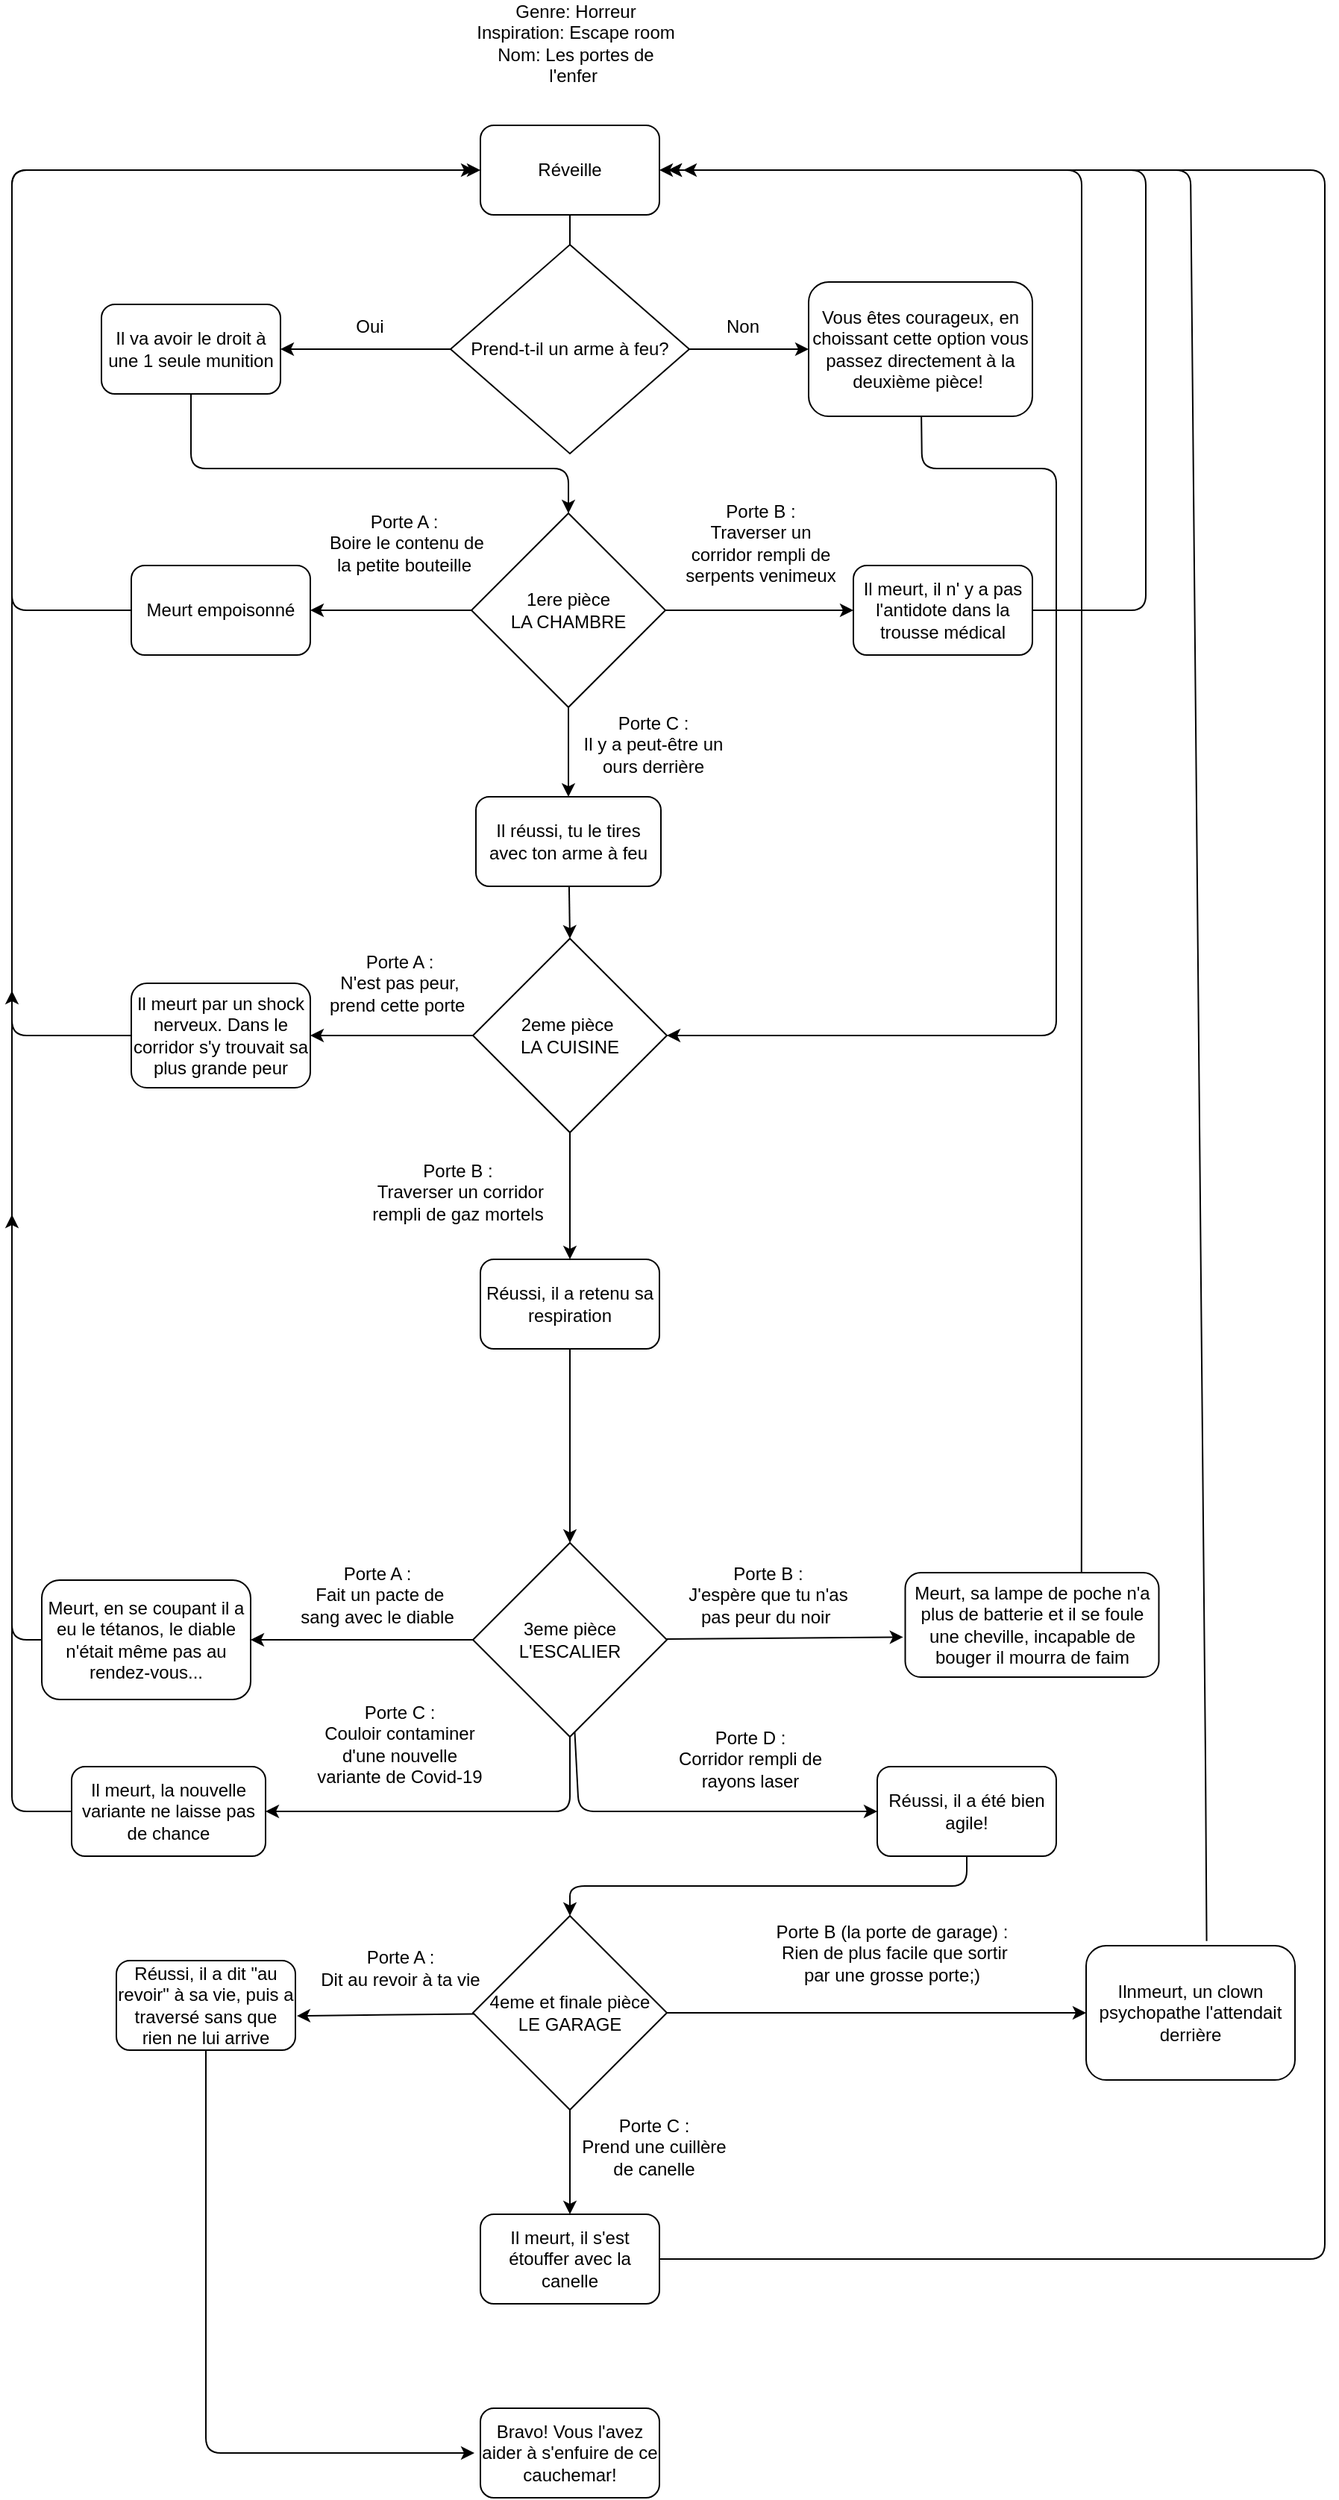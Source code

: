 <mxfile>
    <diagram id="4P1XQo7u9u3tAOibduNe" name="Page-1">
        <mxGraphModel dx="809" dy="1732" grid="1" gridSize="10" guides="1" tooltips="1" connect="1" arrows="1" fold="1" page="1" pageScale="1" pageWidth="827" pageHeight="1169" math="0" shadow="0">
            <root>
                <mxCell id="0"/>
                <mxCell id="1" parent="0"/>
                <mxCell id="2" value="Réveille" style="rounded=1;whiteSpace=wrap;html=1;" parent="1" vertex="1">
                    <mxGeometry x="354" y="-90" width="120" height="60" as="geometry"/>
                </mxCell>
                <mxCell id="17" style="edgeStyle=none;html=1;entryX=0.5;entryY=0;entryDx=0;entryDy=0;" parent="1" source="7" target="15" edge="1">
                    <mxGeometry relative="1" as="geometry">
                        <mxPoint x="414" y="310" as="targetPoint"/>
                    </mxGeometry>
                </mxCell>
                <mxCell id="18" style="edgeStyle=none;html=1;entryX=0;entryY=0.5;entryDx=0;entryDy=0;" parent="1" source="7" target="16" edge="1">
                    <mxGeometry relative="1" as="geometry"/>
                </mxCell>
                <mxCell id="19" style="edgeStyle=none;html=1;entryX=1;entryY=0.5;entryDx=0;entryDy=0;" parent="1" source="7" target="14" edge="1">
                    <mxGeometry relative="1" as="geometry"/>
                </mxCell>
                <mxCell id="7" value="&lt;span&gt;1ere pièce&lt;/span&gt;&lt;br&gt;&lt;span&gt;LA CHAMBRE&lt;/span&gt;" style="rhombus;whiteSpace=wrap;html=1;" parent="1" vertex="1">
                    <mxGeometry x="348" y="170" width="130" height="130" as="geometry"/>
                </mxCell>
                <mxCell id="25" style="edgeStyle=none;html=1;entryX=1;entryY=0.5;entryDx=0;entryDy=0;" parent="1" source="11" target="24" edge="1">
                    <mxGeometry relative="1" as="geometry"/>
                </mxCell>
                <mxCell id="26" style="edgeStyle=none;html=1;entryX=0.5;entryY=0;entryDx=0;entryDy=0;" parent="1" source="11" target="23" edge="1">
                    <mxGeometry relative="1" as="geometry"/>
                </mxCell>
                <mxCell id="11" value="&lt;span&gt;2eme pièce&amp;nbsp;&lt;/span&gt;&lt;br&gt;&lt;span&gt;LA CUISINE&lt;/span&gt;" style="rhombus;whiteSpace=wrap;html=1;" parent="1" vertex="1">
                    <mxGeometry x="349" y="455" width="130" height="130" as="geometry"/>
                </mxCell>
                <mxCell id="33" style="edgeStyle=none;html=1;entryX=1;entryY=0.5;entryDx=0;entryDy=0;" parent="1" source="12" target="32" edge="1">
                    <mxGeometry relative="1" as="geometry"/>
                </mxCell>
                <mxCell id="34" style="edgeStyle=none;html=1;entryX=1;entryY=0.5;entryDx=0;entryDy=0;" parent="1" source="12" target="30" edge="1">
                    <mxGeometry relative="1" as="geometry">
                        <Array as="points">
                            <mxPoint x="414" y="1040"/>
                            <mxPoint x="340" y="1040"/>
                            <mxPoint x="280" y="1040"/>
                        </Array>
                    </mxGeometry>
                </mxCell>
                <mxCell id="35" style="edgeStyle=none;html=1;entryX=-0.008;entryY=0.617;entryDx=0;entryDy=0;entryPerimeter=0;" parent="1" source="12" target="31" edge="1">
                    <mxGeometry relative="1" as="geometry"/>
                </mxCell>
                <mxCell id="36" style="edgeStyle=none;html=1;entryX=0;entryY=0.5;entryDx=0;entryDy=0;" parent="1" source="12" target="29" edge="1">
                    <mxGeometry relative="1" as="geometry">
                        <Array as="points">
                            <mxPoint x="420" y="1040"/>
                        </Array>
                    </mxGeometry>
                </mxCell>
                <mxCell id="12" value="&lt;span&gt;3eme pièce&lt;/span&gt;&lt;br&gt;&lt;span&gt;L'ESCALIER&lt;/span&gt;" style="rhombus;whiteSpace=wrap;html=1;" parent="1" vertex="1">
                    <mxGeometry x="349" y="860" width="130" height="130" as="geometry"/>
                </mxCell>
                <mxCell id="43" style="edgeStyle=none;html=1;entryX=1.008;entryY=0.617;entryDx=0;entryDy=0;entryPerimeter=0;" parent="1" source="13" target="42" edge="1">
                    <mxGeometry relative="1" as="geometry"/>
                </mxCell>
                <mxCell id="44" style="edgeStyle=none;html=1;entryX=0;entryY=0.5;entryDx=0;entryDy=0;" parent="1" source="13" target="41" edge="1">
                    <mxGeometry relative="1" as="geometry"/>
                </mxCell>
                <mxCell id="45" style="edgeStyle=none;html=1;entryX=0.5;entryY=0;entryDx=0;entryDy=0;" parent="1" source="13" target="40" edge="1">
                    <mxGeometry relative="1" as="geometry"/>
                </mxCell>
                <mxCell id="13" value="&lt;span&gt;4eme et finale pièce&lt;/span&gt;&lt;br&gt;&lt;span&gt;LE GARAGE&lt;/span&gt;" style="rhombus;whiteSpace=wrap;html=1;" parent="1" vertex="1">
                    <mxGeometry x="349" y="1110" width="130" height="130" as="geometry"/>
                </mxCell>
                <mxCell id="22" style="edgeStyle=none;html=1;entryX=0;entryY=0.5;entryDx=0;entryDy=0;" parent="1" source="14" target="2" edge="1">
                    <mxGeometry relative="1" as="geometry">
                        <mxPoint x="190" y="-60" as="targetPoint"/>
                        <Array as="points">
                            <mxPoint x="40" y="235"/>
                            <mxPoint x="40" y="-60"/>
                        </Array>
                    </mxGeometry>
                </mxCell>
                <mxCell id="14" value="Meurt empoisonné" style="rounded=1;whiteSpace=wrap;html=1;" parent="1" vertex="1">
                    <mxGeometry x="120" y="205" width="120" height="60" as="geometry"/>
                </mxCell>
                <mxCell id="20" style="edgeStyle=none;html=1;entryX=0.5;entryY=0;entryDx=0;entryDy=0;" parent="1" source="15" target="11" edge="1">
                    <mxGeometry relative="1" as="geometry"/>
                </mxCell>
                <mxCell id="15" value="Il réussi, tu le tires avec ton arme à feu" style="rounded=1;whiteSpace=wrap;html=1;" parent="1" vertex="1">
                    <mxGeometry x="351" y="360" width="124" height="60" as="geometry"/>
                </mxCell>
                <mxCell id="21" style="edgeStyle=none;html=1;entryX=1;entryY=0.5;entryDx=0;entryDy=0;" parent="1" source="16" target="2" edge="1">
                    <mxGeometry relative="1" as="geometry">
                        <mxPoint x="660" y="-60" as="targetPoint"/>
                        <Array as="points">
                            <mxPoint x="800" y="235"/>
                            <mxPoint x="800" y="-60"/>
                        </Array>
                    </mxGeometry>
                </mxCell>
                <mxCell id="16" value="Il meurt, il n' y a pas l'antidote dans la trousse médical" style="rounded=1;whiteSpace=wrap;html=1;" parent="1" vertex="1">
                    <mxGeometry x="604" y="205" width="120" height="60" as="geometry"/>
                </mxCell>
                <mxCell id="28" style="edgeStyle=none;html=1;entryX=0.5;entryY=0;entryDx=0;entryDy=0;" parent="1" source="23" target="12" edge="1">
                    <mxGeometry relative="1" as="geometry">
                        <mxPoint x="560" y="810" as="targetPoint"/>
                        <Array as="points">
                            <mxPoint x="414" y="770"/>
                            <mxPoint x="414" y="820"/>
                        </Array>
                    </mxGeometry>
                </mxCell>
                <mxCell id="23" value="Réussi, il a retenu sa respiration" style="rounded=1;whiteSpace=wrap;html=1;" parent="1" vertex="1">
                    <mxGeometry x="354" y="670" width="120" height="60" as="geometry"/>
                </mxCell>
                <mxCell id="27" style="edgeStyle=none;html=1;" parent="1" source="24" edge="1">
                    <mxGeometry relative="1" as="geometry">
                        <mxPoint x="350" y="-60" as="targetPoint"/>
                        <Array as="points">
                            <mxPoint x="40" y="520"/>
                            <mxPoint x="40" y="-60"/>
                        </Array>
                    </mxGeometry>
                </mxCell>
                <mxCell id="24" value="Il meurt par un shock nerveux. Dans le corridor s'y trouvait sa plus grande peur" style="rounded=1;whiteSpace=wrap;html=1;" parent="1" vertex="1">
                    <mxGeometry x="120" y="485" width="120" height="70" as="geometry"/>
                </mxCell>
                <mxCell id="46" style="edgeStyle=none;html=1;entryX=0.5;entryY=0;entryDx=0;entryDy=0;" parent="1" source="29" target="13" edge="1">
                    <mxGeometry relative="1" as="geometry">
                        <mxPoint x="410" y="1070" as="targetPoint"/>
                        <Array as="points">
                            <mxPoint x="680" y="1090"/>
                            <mxPoint x="414" y="1090"/>
                        </Array>
                    </mxGeometry>
                </mxCell>
                <mxCell id="29" value="Réussi, il a été bien agile!" style="rounded=1;whiteSpace=wrap;html=1;" parent="1" vertex="1">
                    <mxGeometry x="620" y="1010" width="120" height="60" as="geometry"/>
                </mxCell>
                <mxCell id="39" style="edgeStyle=none;html=1;" parent="1" source="30" edge="1">
                    <mxGeometry relative="1" as="geometry">
                        <mxPoint x="40" y="640" as="targetPoint"/>
                        <Array as="points">
                            <mxPoint x="40" y="1040"/>
                            <mxPoint x="40" y="930"/>
                        </Array>
                    </mxGeometry>
                </mxCell>
                <mxCell id="30" value="Il meurt, la nouvelle variante ne laisse pas de chance" style="rounded=1;whiteSpace=wrap;html=1;" parent="1" vertex="1">
                    <mxGeometry x="80" y="1010" width="130" height="60" as="geometry"/>
                </mxCell>
                <mxCell id="37" style="edgeStyle=none;html=1;exitX=0.695;exitY=0.017;exitDx=0;exitDy=0;exitPerimeter=0;" parent="1" source="31" edge="1">
                    <mxGeometry relative="1" as="geometry">
                        <mxPoint x="480" y="-60" as="targetPoint"/>
                        <Array as="points">
                            <mxPoint x="757" y="800"/>
                            <mxPoint x="757" y="50"/>
                            <mxPoint x="757" y="-60"/>
                        </Array>
                    </mxGeometry>
                </mxCell>
                <mxCell id="31" value="Meurt, sa lampe de poche n'a plus de batterie et il se foule une cheville, incapable de bouger il mourra de faim" style="rounded=1;whiteSpace=wrap;html=1;" parent="1" vertex="1">
                    <mxGeometry x="638.75" y="880" width="170" height="70" as="geometry"/>
                </mxCell>
                <mxCell id="38" style="edgeStyle=none;html=1;exitX=0;exitY=0.5;exitDx=0;exitDy=0;" parent="1" source="32" edge="1">
                    <mxGeometry relative="1" as="geometry">
                        <mxPoint x="40" y="490" as="targetPoint"/>
                        <Array as="points">
                            <mxPoint x="40" y="925"/>
                        </Array>
                        <mxPoint x="40" y="940" as="sourcePoint"/>
                    </mxGeometry>
                </mxCell>
                <mxCell id="32" value="Meurt, en se coupant il a eu le tétanos, le diable n'était même pas au rendez-vous..." style="rounded=1;whiteSpace=wrap;html=1;" parent="1" vertex="1">
                    <mxGeometry x="60" y="885" width="140" height="80" as="geometry"/>
                </mxCell>
                <mxCell id="50" style="edgeStyle=none;html=1;" parent="1" source="40" edge="1">
                    <mxGeometry relative="1" as="geometry">
                        <mxPoint x="490" y="-60" as="targetPoint"/>
                        <Array as="points">
                            <mxPoint x="920" y="1340"/>
                            <mxPoint x="920" y="-60"/>
                        </Array>
                    </mxGeometry>
                </mxCell>
                <mxCell id="40" value="Il meurt, il s'est étouffer avec la canelle" style="rounded=1;whiteSpace=wrap;html=1;" parent="1" vertex="1">
                    <mxGeometry x="354" y="1310" width="120" height="60" as="geometry"/>
                </mxCell>
                <mxCell id="49" style="edgeStyle=none;html=1;exitX=0.577;exitY=-0.035;exitDx=0;exitDy=0;exitPerimeter=0;" parent="1" source="41" edge="1">
                    <mxGeometry relative="1" as="geometry">
                        <mxPoint x="480" y="-60" as="targetPoint"/>
                        <Array as="points">
                            <mxPoint x="840" y="1005"/>
                            <mxPoint x="830" y="-60"/>
                        </Array>
                    </mxGeometry>
                </mxCell>
                <mxCell id="41" value="Ilnmeurt, un clown psychopathe l'attendait derrière" style="rounded=1;whiteSpace=wrap;html=1;" parent="1" vertex="1">
                    <mxGeometry x="760" y="1130" width="140" height="90" as="geometry"/>
                </mxCell>
                <mxCell id="48" style="edgeStyle=none;html=1;" parent="1" source="42" edge="1">
                    <mxGeometry relative="1" as="geometry">
                        <mxPoint x="350" y="1470" as="targetPoint"/>
                        <Array as="points">
                            <mxPoint x="170" y="1470"/>
                        </Array>
                    </mxGeometry>
                </mxCell>
                <mxCell id="42" value="Réussi, il a dit &quot;au revoir&quot; à sa vie, puis a traversé sans que rien ne lui arrive" style="rounded=1;whiteSpace=wrap;html=1;" parent="1" vertex="1">
                    <mxGeometry x="110" y="1140" width="120" height="60" as="geometry"/>
                </mxCell>
                <mxCell id="47" value="Bravo! Vous l'avez aider à s'enfuire de ce cauchemar!" style="rounded=1;whiteSpace=wrap;html=1;" parent="1" vertex="1">
                    <mxGeometry x="354" y="1440" width="120" height="60" as="geometry"/>
                </mxCell>
                <mxCell id="52" value="&lt;span&gt;Porte A :&lt;/span&gt;&lt;br&gt;&lt;span&gt;&amp;nbsp;Boire le contenu de la petite bouteille&lt;/span&gt;" style="text;html=1;strokeColor=none;fillColor=none;align=center;verticalAlign=middle;whiteSpace=wrap;rounded=0;" parent="1" vertex="1">
                    <mxGeometry x="242.5" y="175" width="120" height="30" as="geometry"/>
                </mxCell>
                <mxCell id="53" value="&lt;span&gt;Porte B :&lt;/span&gt;&lt;br&gt;&lt;span&gt;Traverser un corridor rempli de serpents venimeux&lt;/span&gt;" style="text;html=1;strokeColor=none;fillColor=none;align=center;verticalAlign=middle;whiteSpace=wrap;rounded=0;" parent="1" vertex="1">
                    <mxGeometry x="487" y="175" width="110" height="30" as="geometry"/>
                </mxCell>
                <mxCell id="54" value="&lt;span&gt;Porte C :&lt;/span&gt;&lt;br&gt;&lt;span&gt;Il y a peut-être un ours derrière&lt;/span&gt;" style="text;html=1;strokeColor=none;fillColor=none;align=center;verticalAlign=middle;whiteSpace=wrap;rounded=0;" parent="1" vertex="1">
                    <mxGeometry x="420" y="310" width="100" height="30" as="geometry"/>
                </mxCell>
                <mxCell id="55" value="&lt;span&gt;Porte A :&lt;/span&gt;&lt;br&gt;&lt;span&gt;N'est pas peur, prend cette porte&amp;nbsp;&lt;/span&gt;" style="text;html=1;strokeColor=none;fillColor=none;align=center;verticalAlign=middle;whiteSpace=wrap;rounded=0;" parent="1" vertex="1">
                    <mxGeometry x="250" y="470" width="100" height="30" as="geometry"/>
                </mxCell>
                <mxCell id="56" value="&lt;span&gt;Porte B :&lt;/span&gt;&lt;br&gt;&lt;span&gt;&amp;nbsp;Traverser un corridor rempli de gaz mortels&lt;/span&gt;" style="text;html=1;strokeColor=none;fillColor=none;align=center;verticalAlign=middle;whiteSpace=wrap;rounded=0;" parent="1" vertex="1">
                    <mxGeometry x="280" y="610" width="117.5" height="30" as="geometry"/>
                </mxCell>
                <mxCell id="57" value="&lt;span style=&quot;font-family: &amp;#34;helvetica&amp;#34;&quot;&gt;Porte A :&lt;/span&gt;&lt;br style=&quot;font-family: &amp;#34;helvetica&amp;#34;&quot;&gt;&lt;span style=&quot;font-family: &amp;#34;helvetica&amp;#34;&quot;&gt;&amp;nbsp;Fait un pacte de sang avec le diable&lt;/span&gt;" style="text;html=1;strokeColor=none;fillColor=none;align=center;verticalAlign=middle;whiteSpace=wrap;rounded=0;rotation=0;" parent="1" vertex="1">
                    <mxGeometry x="230" y="880" width="110" height="30" as="geometry"/>
                </mxCell>
                <mxCell id="58" value="&lt;span&gt;Porte B :&lt;/span&gt;&lt;br&gt;&lt;span&gt;J'espère que tu n'as pas peur du noir&amp;nbsp;&lt;/span&gt;" style="text;html=1;strokeColor=none;fillColor=none;align=center;verticalAlign=middle;whiteSpace=wrap;rounded=0;" parent="1" vertex="1">
                    <mxGeometry x="490" y="880" width="114" height="30" as="geometry"/>
                </mxCell>
                <mxCell id="59" value="&lt;span&gt;Porte C :&lt;/span&gt;&lt;br&gt;&lt;span&gt;Couloir contaminer d'une nouvelle variante de Covid-19&lt;/span&gt;" style="text;html=1;strokeColor=none;fillColor=none;align=center;verticalAlign=middle;whiteSpace=wrap;rounded=0;" parent="1" vertex="1">
                    <mxGeometry x="240" y="980" width="120" height="30" as="geometry"/>
                </mxCell>
                <mxCell id="60" value="&lt;span&gt;Porte D :&lt;/span&gt;&lt;br&gt;&lt;span&gt;Corridor rempli de rayons laser&lt;/span&gt;" style="text;html=1;strokeColor=none;fillColor=none;align=center;verticalAlign=middle;whiteSpace=wrap;rounded=0;" parent="1" vertex="1">
                    <mxGeometry x="470" y="990" width="130" height="30" as="geometry"/>
                </mxCell>
                <mxCell id="61" value="&lt;span&gt;Porte A :&lt;/span&gt;&lt;br&gt;&lt;span&gt;Dit au revoir à ta vie&lt;/span&gt;" style="text;html=1;strokeColor=none;fillColor=none;align=center;verticalAlign=middle;whiteSpace=wrap;rounded=0;" parent="1" vertex="1">
                    <mxGeometry x="242.5" y="1130" width="115" height="30" as="geometry"/>
                </mxCell>
                <mxCell id="62" value="&lt;span&gt;Porte B (la porte de garage) :&lt;/span&gt;&lt;br&gt;&lt;span&gt;&amp;nbsp;Rien de plus facile que sortir par une grosse porte;)&lt;/span&gt;" style="text;html=1;strokeColor=none;fillColor=none;align=center;verticalAlign=middle;whiteSpace=wrap;rounded=0;" parent="1" vertex="1">
                    <mxGeometry x="550" y="1120" width="160" height="30" as="geometry"/>
                </mxCell>
                <mxCell id="63" value="&lt;span&gt;Porte C :&lt;/span&gt;&lt;br&gt;&lt;span&gt;Prend une cuillère de canelle&lt;/span&gt;" style="text;html=1;strokeColor=none;fillColor=none;align=center;verticalAlign=middle;whiteSpace=wrap;rounded=0;" parent="1" vertex="1">
                    <mxGeometry x="414.5" y="1250" width="111" height="30" as="geometry"/>
                </mxCell>
                <mxCell id="65" value="Genre: Horreur&lt;br&gt;Inspiration: Escape room&lt;br&gt;Nom: Les portes de l'enfer&amp;nbsp;" style="text;html=1;strokeColor=none;fillColor=none;align=center;verticalAlign=middle;whiteSpace=wrap;rounded=0;" parent="1" vertex="1">
                    <mxGeometry x="349" y="-160" width="138" height="30" as="geometry"/>
                </mxCell>
                <mxCell id="71" style="edgeStyle=none;html=1;exitX=0;exitY=0.5;exitDx=0;exitDy=0;entryX=1;entryY=0.5;entryDx=0;entryDy=0;" parent="1" source="67" target="70" edge="1">
                    <mxGeometry relative="1" as="geometry"/>
                </mxCell>
                <mxCell id="72" style="edgeStyle=none;html=1;exitX=1;exitY=0.5;exitDx=0;exitDy=0;entryX=0;entryY=0.5;entryDx=0;entryDy=0;" parent="1" source="67" target="69" edge="1">
                    <mxGeometry relative="1" as="geometry"/>
                </mxCell>
                <mxCell id="67" value="Prend-t-il un arme à feu?" style="rhombus;whiteSpace=wrap;html=1;" parent="1" vertex="1">
                    <mxGeometry x="334" y="-10" width="160" height="140" as="geometry"/>
                </mxCell>
                <mxCell id="68" value="" style="edgeStyle=none;html=1;entryX=0.5;entryY=0;entryDx=0;entryDy=0;endArrow=none;" parent="1" source="2" target="67" edge="1">
                    <mxGeometry relative="1" as="geometry">
                        <mxPoint x="413.87" y="-30" as="sourcePoint"/>
                        <mxPoint x="413" y="170" as="targetPoint"/>
                    </mxGeometry>
                </mxCell>
                <mxCell id="76" style="edgeStyle=none;html=1;entryX=1;entryY=0.5;entryDx=0;entryDy=0;" parent="1" source="69" target="11" edge="1">
                    <mxGeometry relative="1" as="geometry">
                        <mxPoint x="510" y="510" as="targetPoint"/>
                        <Array as="points">
                            <mxPoint x="650" y="140"/>
                            <mxPoint x="740" y="140"/>
                            <mxPoint x="740" y="520"/>
                        </Array>
                    </mxGeometry>
                </mxCell>
                <mxCell id="69" value="Vous êtes courageux, en choissant cette option vous passez directement à la deuxième pièce!&amp;nbsp;" style="rounded=1;whiteSpace=wrap;html=1;" parent="1" vertex="1">
                    <mxGeometry x="574" y="15" width="150" height="90" as="geometry"/>
                </mxCell>
                <mxCell id="75" style="edgeStyle=none;html=1;entryX=0.5;entryY=0;entryDx=0;entryDy=0;" parent="1" source="70" target="7" edge="1">
                    <mxGeometry relative="1" as="geometry">
                        <mxPoint x="413" y="150" as="targetPoint"/>
                        <Array as="points">
                            <mxPoint x="160" y="140"/>
                            <mxPoint x="413" y="140"/>
                        </Array>
                    </mxGeometry>
                </mxCell>
                <mxCell id="70" value="Il va avoir le droit à une 1 seule munition" style="rounded=1;whiteSpace=wrap;html=1;" parent="1" vertex="1">
                    <mxGeometry x="100" y="30" width="120" height="60" as="geometry"/>
                </mxCell>
                <mxCell id="73" value="Oui" style="text;html=1;strokeColor=none;fillColor=none;align=center;verticalAlign=middle;whiteSpace=wrap;rounded=0;" parent="1" vertex="1">
                    <mxGeometry x="250" y="30" width="60" height="30" as="geometry"/>
                </mxCell>
                <mxCell id="74" value="Non" style="text;html=1;strokeColor=none;fillColor=none;align=center;verticalAlign=middle;whiteSpace=wrap;rounded=0;" parent="1" vertex="1">
                    <mxGeometry x="500" y="30" width="60" height="30" as="geometry"/>
                </mxCell>
            </root>
        </mxGraphModel>
    </diagram>
</mxfile>